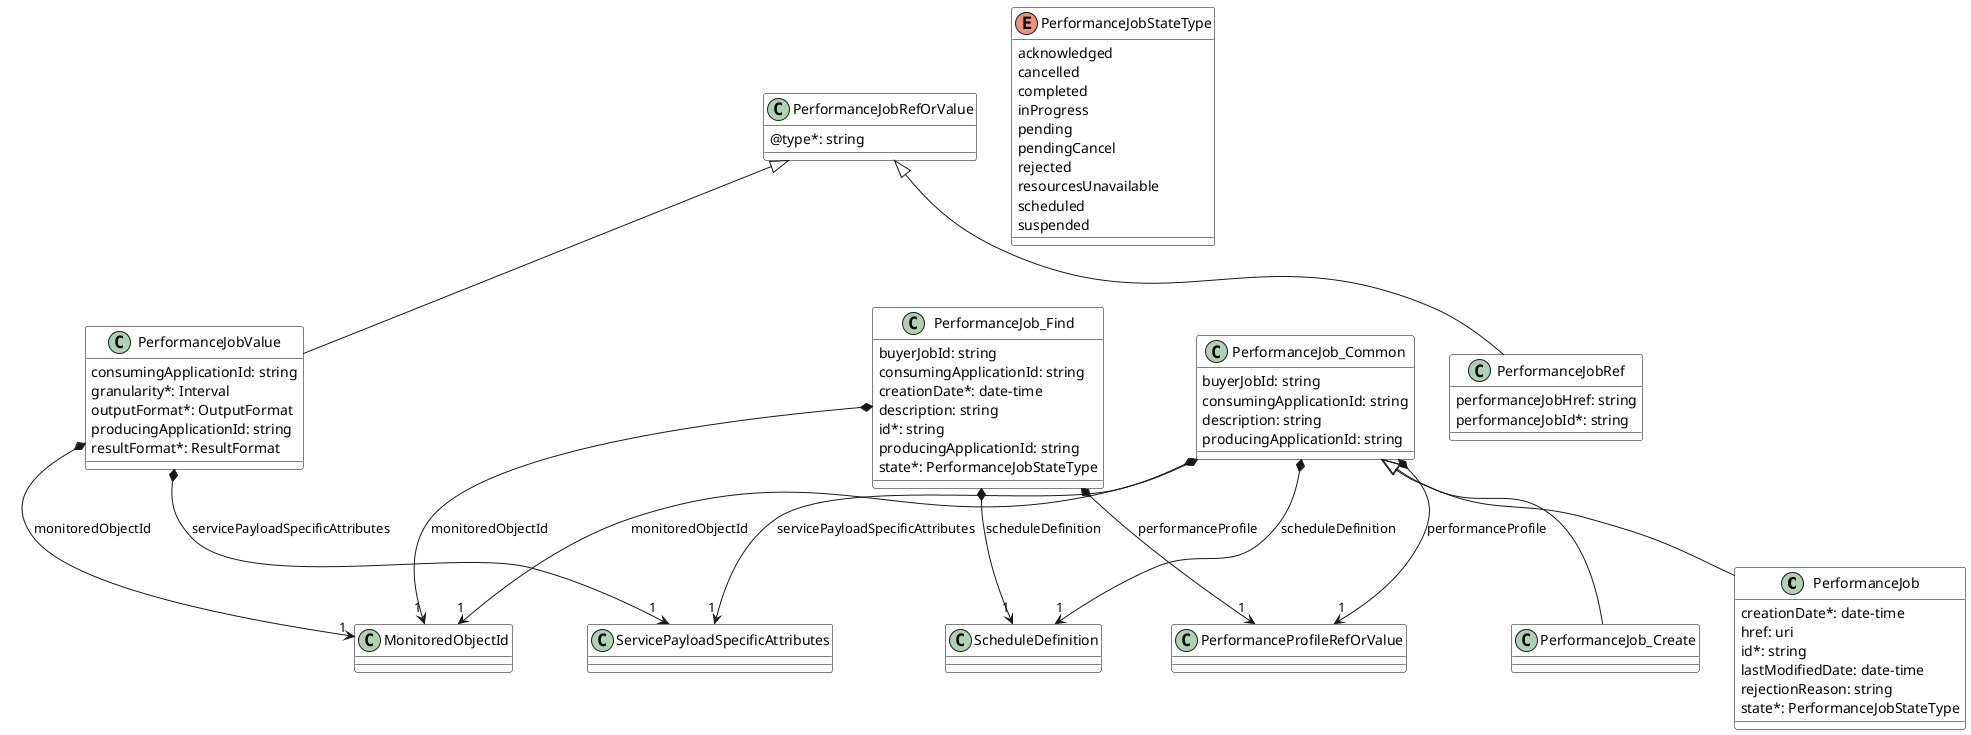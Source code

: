 @startuml performanceMonitoringDataModelPart1a
skinparam {
    ClassBackgroundColor White
    ClassBorderColor Black
}

class PerformanceJob {
    creationDate*: date-time
    href: uri
    id*: string
    lastModifiedDate: date-time
    rejectionReason: string
    state*: PerformanceJobStateType
}
PerformanceJob_Common <|-- PerformanceJob

class PerformanceJobRef {
    performanceJobHref: string
    performanceJobId*: string
}
PerformanceJobRefOrValue <|-- PerformanceJobRef

class PerformanceJobRefOrValue {
    @type*: string
}

enum PerformanceJobStateType {
    acknowledged
    cancelled
    completed
    inProgress
    pending
    pendingCancel
    rejected
    resourcesUnavailable
    scheduled
    suspended
}

class PerformanceJobValue {
    consumingApplicationId: string
    granularity*: Interval
    outputFormat*: OutputFormat
    producingApplicationId: string
    resultFormat*: ResultFormat
}
PerformanceJobRefOrValue <|-- PerformanceJobValue
PerformanceJobValue *-->"1" MonitoredObjectId : monitoredObjectId
PerformanceJobValue *-->"1" ServicePayloadSpecificAttributes : servicePayloadSpecificAttributes

class PerformanceJob_Common {
    buyerJobId: string
    consumingApplicationId: string
    description: string
    producingApplicationId: string
}
PerformanceJob_Common *-->"1" MonitoredObjectId : monitoredObjectId
PerformanceJob_Common *-->"1" PerformanceProfileRefOrValue : performanceProfile
PerformanceJob_Common *-->"1" ScheduleDefinition : scheduleDefinition
PerformanceJob_Common *-->"1" ServicePayloadSpecificAttributes : servicePayloadSpecificAttributes


class PerformanceJob_Create {
}
PerformanceJob_Common <|-- PerformanceJob_Create

class PerformanceJob_Find {
    buyerJobId: string
    consumingApplicationId: string
    creationDate*: date-time
    description: string
    id*: string
    producingApplicationId: string
    state*: PerformanceJobStateType
}
PerformanceJob_Find *-->"1" MonitoredObjectId : monitoredObjectId
PerformanceJob_Find *-->"1" PerformanceProfileRefOrValue : performanceProfile
PerformanceJob_Find *-->"1" ScheduleDefinition : scheduleDefinition

@enduml